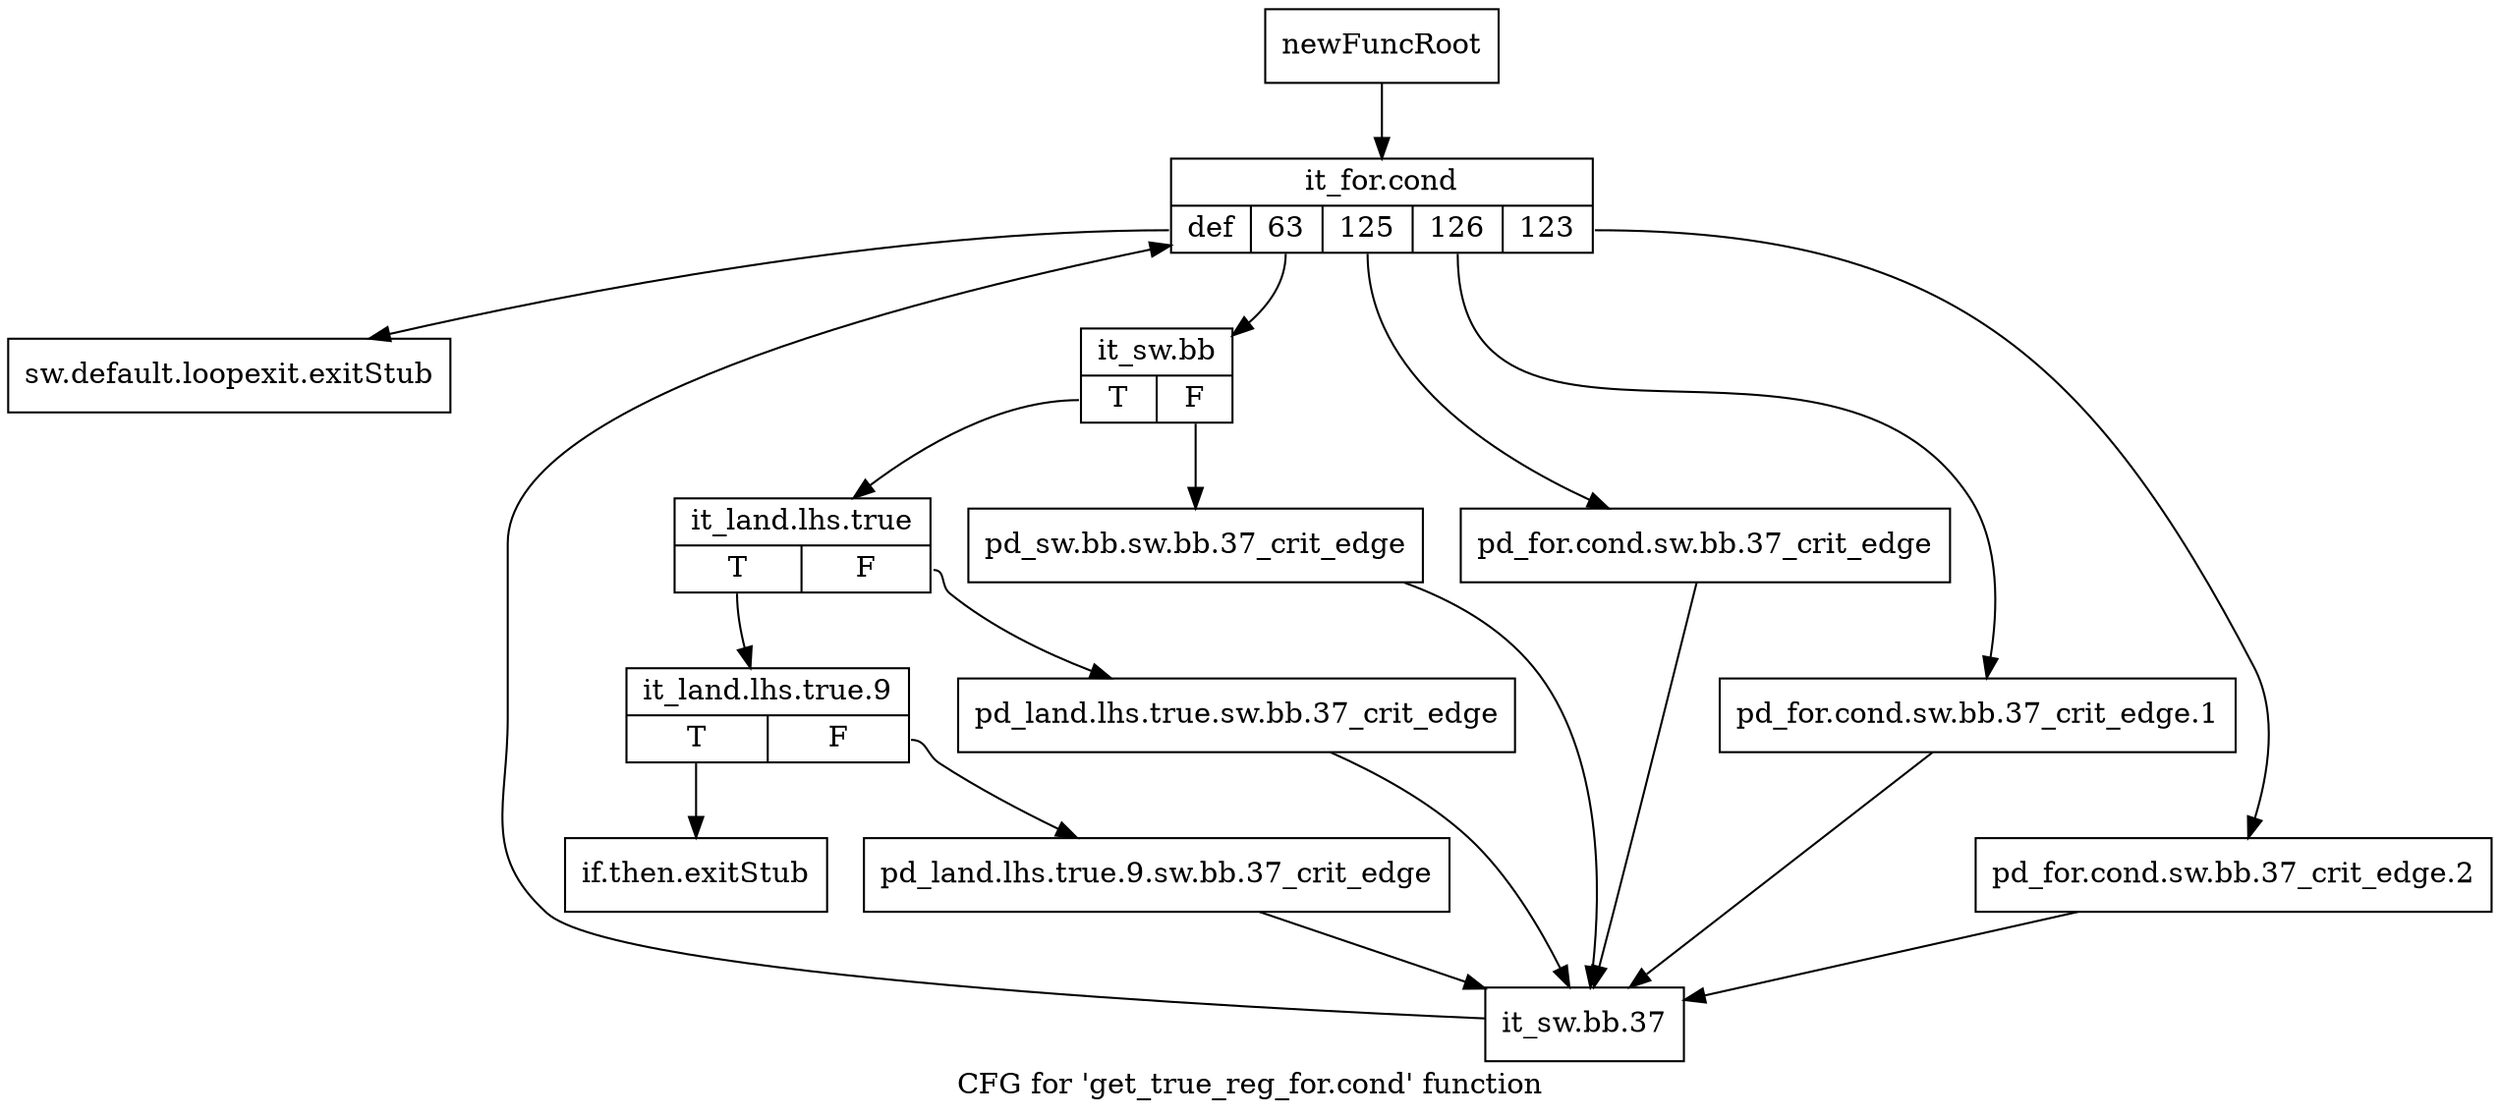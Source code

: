 digraph "CFG for 'get_true_reg_for.cond' function" {
	label="CFG for 'get_true_reg_for.cond' function";

	Node0xb936c70 [shape=record,label="{newFuncRoot}"];
	Node0xb936c70 -> Node0xb936d60;
	Node0xb936cc0 [shape=record,label="{sw.default.loopexit.exitStub}"];
	Node0xb936d10 [shape=record,label="{if.then.exitStub}"];
	Node0xb936d60 [shape=record,label="{it_for.cond|{<s0>def|<s1>63|<s2>125|<s3>126|<s4>123}}"];
	Node0xb936d60:s0 -> Node0xb936cc0;
	Node0xb936d60:s1 -> Node0xb936ea0;
	Node0xb936d60:s2 -> Node0xb936e50;
	Node0xb936d60:s3 -> Node0xb936e00;
	Node0xb936d60:s4 -> Node0xb936db0;
	Node0xb936db0 [shape=record,label="{pd_for.cond.sw.bb.37_crit_edge.2}"];
	Node0xb936db0 -> Node0xb937080;
	Node0xb936e00 [shape=record,label="{pd_for.cond.sw.bb.37_crit_edge.1}"];
	Node0xb936e00 -> Node0xb937080;
	Node0xb936e50 [shape=record,label="{pd_for.cond.sw.bb.37_crit_edge}"];
	Node0xb936e50 -> Node0xb937080;
	Node0xb936ea0 [shape=record,label="{it_sw.bb|{<s0>T|<s1>F}}"];
	Node0xb936ea0:s0 -> Node0xb936f40;
	Node0xb936ea0:s1 -> Node0xb936ef0;
	Node0xb936ef0 [shape=record,label="{pd_sw.bb.sw.bb.37_crit_edge}"];
	Node0xb936ef0 -> Node0xb937080;
	Node0xb936f40 [shape=record,label="{it_land.lhs.true|{<s0>T|<s1>F}}"];
	Node0xb936f40:s0 -> Node0xb936fe0;
	Node0xb936f40:s1 -> Node0xb936f90;
	Node0xb936f90 [shape=record,label="{pd_land.lhs.true.sw.bb.37_crit_edge}"];
	Node0xb936f90 -> Node0xb937080;
	Node0xb936fe0 [shape=record,label="{it_land.lhs.true.9|{<s0>T|<s1>F}}"];
	Node0xb936fe0:s0 -> Node0xb936d10;
	Node0xb936fe0:s1 -> Node0xb937030;
	Node0xb937030 [shape=record,label="{pd_land.lhs.true.9.sw.bb.37_crit_edge}"];
	Node0xb937030 -> Node0xb937080;
	Node0xb937080 [shape=record,label="{it_sw.bb.37}"];
	Node0xb937080 -> Node0xb936d60;
}
